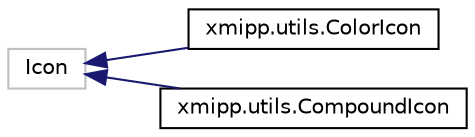 digraph "Graphical Class Hierarchy"
{
  edge [fontname="Helvetica",fontsize="10",labelfontname="Helvetica",labelfontsize="10"];
  node [fontname="Helvetica",fontsize="10",shape=record];
  rankdir="LR";
  Node235 [label="Icon",height=0.2,width=0.4,color="grey75", fillcolor="white", style="filled"];
  Node235 -> Node0 [dir="back",color="midnightblue",fontsize="10",style="solid",fontname="Helvetica"];
  Node0 [label="xmipp.utils.ColorIcon",height=0.2,width=0.4,color="black", fillcolor="white", style="filled",URL="$classxmipp_1_1utils_1_1ColorIcon.html"];
  Node235 -> Node237 [dir="back",color="midnightblue",fontsize="10",style="solid",fontname="Helvetica"];
  Node237 [label="xmipp.utils.CompoundIcon",height=0.2,width=0.4,color="black", fillcolor="white", style="filled",URL="$classxmipp_1_1utils_1_1CompoundIcon.html"];
}
